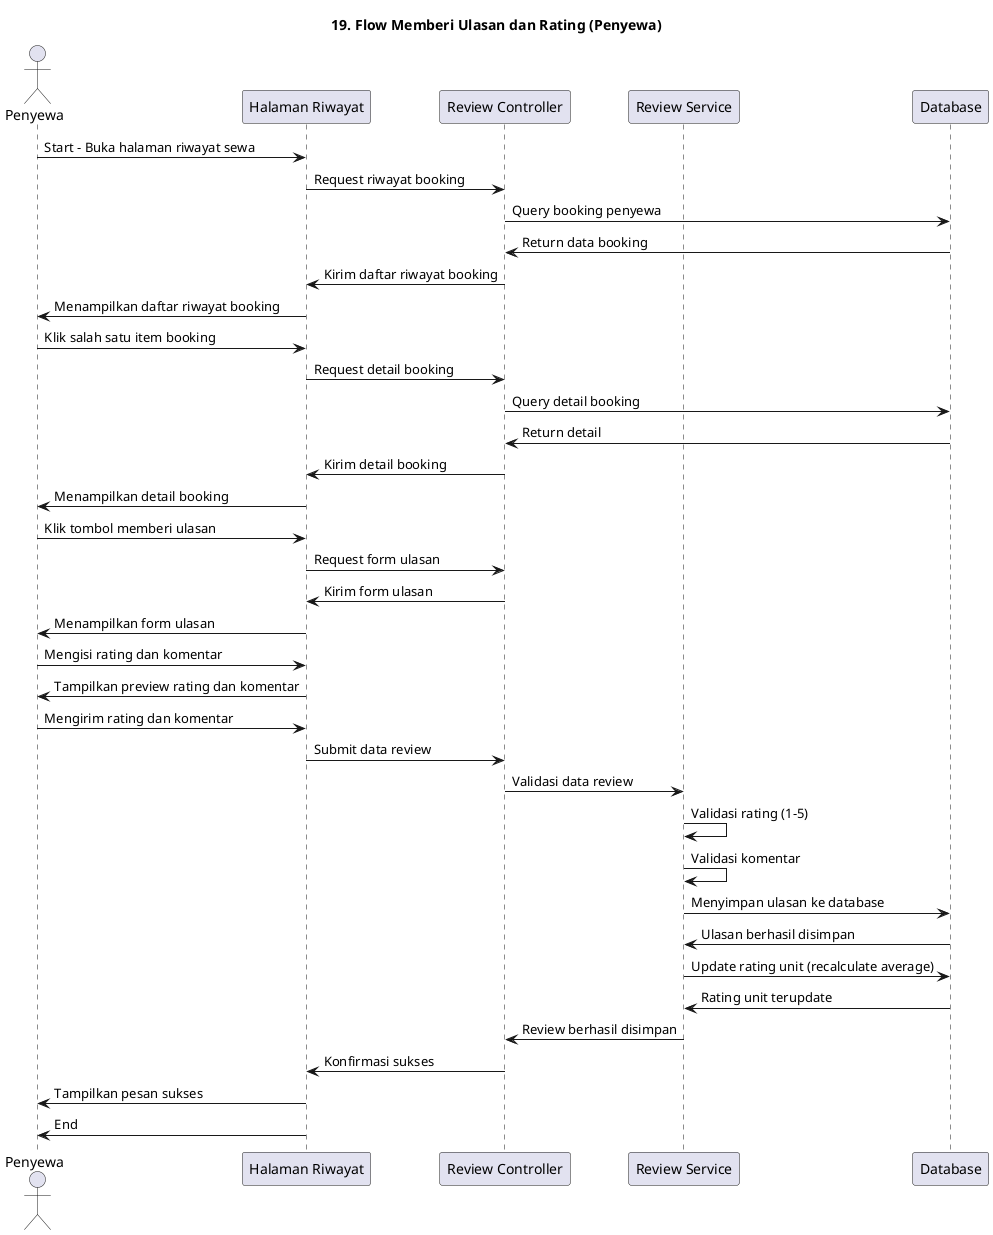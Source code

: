 @startuml 19_Flow_Memberi_Ulasan_Rating
title 19. Flow Memberi Ulasan dan Rating (Penyewa)

actor Penyewa
participant "Halaman Riwayat" as Page
participant "Review Controller" as Ctrl
participant "Review Service" as RevSvc
participant Database as DB

Penyewa -> Page: Start - Buka halaman riwayat sewa
Page -> Ctrl: Request riwayat booking
Ctrl -> DB: Query booking penyewa
DB -> Ctrl: Return data booking
Ctrl -> Page: Kirim daftar riwayat booking
Page -> Penyewa: Menampilkan daftar riwayat booking

Penyewa -> Page: Klik salah satu item booking
Page -> Ctrl: Request detail booking
Ctrl -> DB: Query detail booking
DB -> Ctrl: Return detail
Ctrl -> Page: Kirim detail booking
Page -> Penyewa: Menampilkan detail booking

Penyewa -> Page: Klik tombol memberi ulasan
Page -> Ctrl: Request form ulasan
Ctrl -> Page: Kirim form ulasan
Page -> Penyewa: Menampilkan form ulasan

Penyewa -> Page: Mengisi rating dan komentar
Page -> Penyewa: Tampilkan preview rating dan komentar

Penyewa -> Page: Mengirim rating dan komentar
Page -> Ctrl: Submit data review
Ctrl -> RevSvc: Validasi data review
RevSvc -> RevSvc: Validasi rating (1-5)
RevSvc -> RevSvc: Validasi komentar

RevSvc -> DB: Menyimpan ulasan ke database
DB -> RevSvc: Ulasan berhasil disimpan
RevSvc -> DB: Update rating unit (recalculate average)
DB -> RevSvc: Rating unit terupdate

RevSvc -> Ctrl: Review berhasil disimpan
Ctrl -> Page: Konfirmasi sukses
Page -> Penyewa: Tampilkan pesan sukses

Page -> Penyewa: End

@enduml